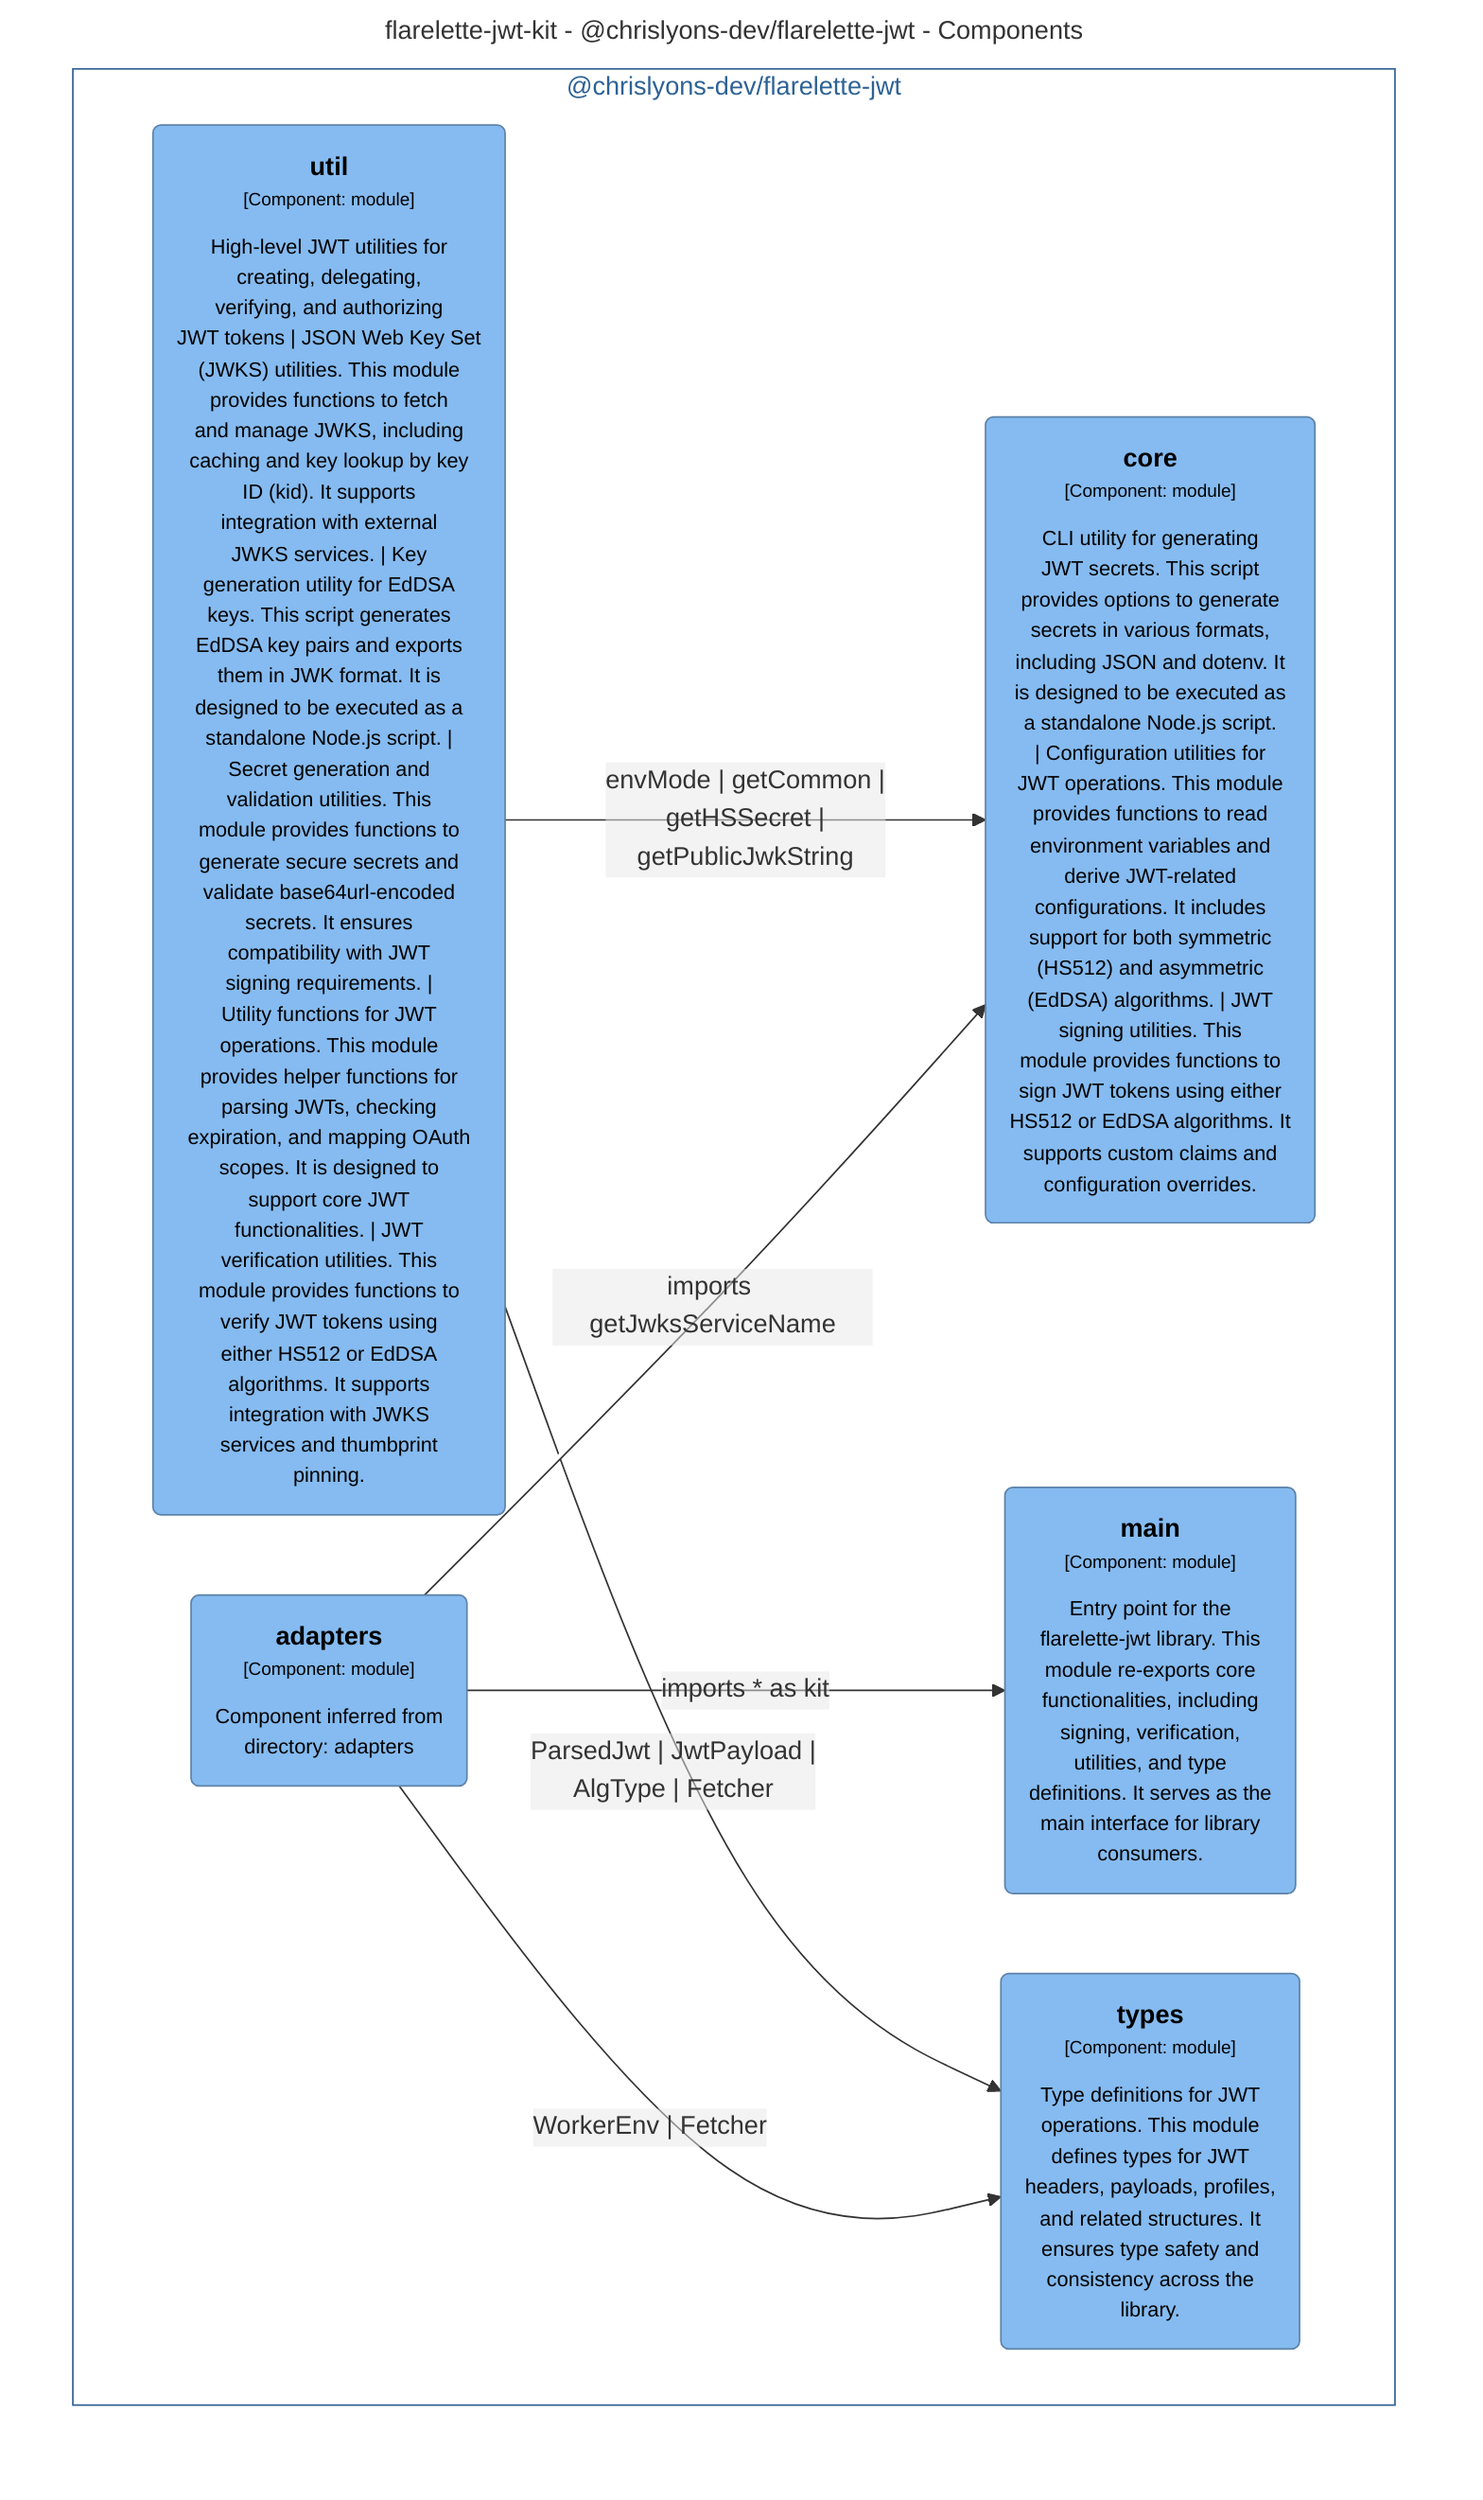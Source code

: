 graph TB
  linkStyle default fill:#ffffff

  subgraph diagram ["flarelette-jwt-kit - @chrislyons-dev/flarelette-jwt - Components"]
    style diagram fill:#ffffff,stroke:#ffffff

    subgraph 2 ["@chrislyons-dev/flarelette-jwt"]
      style 2 fill:#ffffff,stroke:#2e6295,color:#2e6295

      3("<div style='font-weight: bold'>core</div><div style='font-size: 70%; margin-top: 0px'>[Component: module]</div><div style='font-size: 80%; margin-top:10px'>CLI utility for generating<br />JWT secrets. This script<br />provides options to generate<br />secrets in various formats,<br />including JSON and dotenv. It<br />is designed to be executed as<br />a standalone Node.js script.<br />| Configuration utilities for<br />JWT operations. This module<br />provides functions to read<br />environment variables and<br />derive JWT-related<br />configurations. It includes<br />support for both symmetric<br />(HS512) and asymmetric<br />(EdDSA) algorithms. | JWT<br />signing utilities. This<br />module provides functions to<br />sign JWT tokens using either<br />HS512 or EdDSA algorithms. It<br />supports custom claims and<br />configuration overrides.</div>")
      style 3 fill:#85bbf0,stroke:#5d82a8,color:#000000
      4("<div style='font-weight: bold'>util</div><div style='font-size: 70%; margin-top: 0px'>[Component: module]</div><div style='font-size: 80%; margin-top:10px'>High-level JWT utilities for<br />creating, delegating,<br />verifying, and authorizing<br />JWT tokens | JSON Web Key Set<br />(JWKS) utilities. This module<br />provides functions to fetch<br />and manage JWKS, including<br />caching and key lookup by key<br />ID (kid). It supports<br />integration with external<br />JWKS services. | Key<br />generation utility for EdDSA<br />keys. This script generates<br />EdDSA key pairs and exports<br />them in JWK format. It is<br />designed to be executed as a<br />standalone Node.js script. |<br />Secret generation and<br />validation utilities. This<br />module provides functions to<br />generate secure secrets and<br />validate base64url-encoded<br />secrets. It ensures<br />compatibility with JWT<br />signing requirements. |<br />Utility functions for JWT<br />operations. This module<br />provides helper functions for<br />parsing JWTs, checking<br />expiration, and mapping OAuth<br />scopes. It is designed to<br />support core JWT<br />functionalities. | JWT<br />verification utilities. This<br />module provides functions to<br />verify JWT tokens using<br />either HS512 or EdDSA<br />algorithms. It supports<br />integration with JWKS<br />services and thumbprint<br />pinning.</div>")
      style 4 fill:#85bbf0,stroke:#5d82a8,color:#000000
      5("<div style='font-weight: bold'>main</div><div style='font-size: 70%; margin-top: 0px'>[Component: module]</div><div style='font-size: 80%; margin-top:10px'>Entry point for the<br />flarelette-jwt library. This<br />module re-exports core<br />functionalities, including<br />signing, verification,<br />utilities, and type<br />definitions. It serves as the<br />main interface for library<br />consumers.</div>")
      style 5 fill:#85bbf0,stroke:#5d82a8,color:#000000
      6("<div style='font-weight: bold'>types</div><div style='font-size: 70%; margin-top: 0px'>[Component: module]</div><div style='font-size: 80%; margin-top:10px'>Type definitions for JWT<br />operations. This module<br />defines types for JWT<br />headers, payloads, profiles,<br />and related structures. It<br />ensures type safety and<br />consistency across the<br />library.</div>")
      style 6 fill:#85bbf0,stroke:#5d82a8,color:#000000
      7("<div style='font-weight: bold'>adapters</div><div style='font-size: 70%; margin-top: 0px'>[Component: module]</div><div style='font-size: 80%; margin-top:10px'>Component inferred from<br />directory: adapters</div>")
      style 7 fill:#85bbf0,stroke:#5d82a8,color:#000000
    end

    4-- "<div>ParsedJwt | JwtPayload |<br />AlgType | Fetcher</div><div style='font-size: 70%'></div>" -->6
    4-- "<div>envMode | getCommon |<br />getHSSecret |<br />getPublicJwkString</div><div style='font-size: 70%'></div>" -->3
    7-- "<div>imports * as kit</div><div style='font-size: 70%'></div>" -->5
    7-- "<div>imports getJwksServiceName</div><div style='font-size: 70%'></div>" -->3
    7-- "<div>WorkerEnv | Fetcher</div><div style='font-size: 70%'></div>" -->6
  end